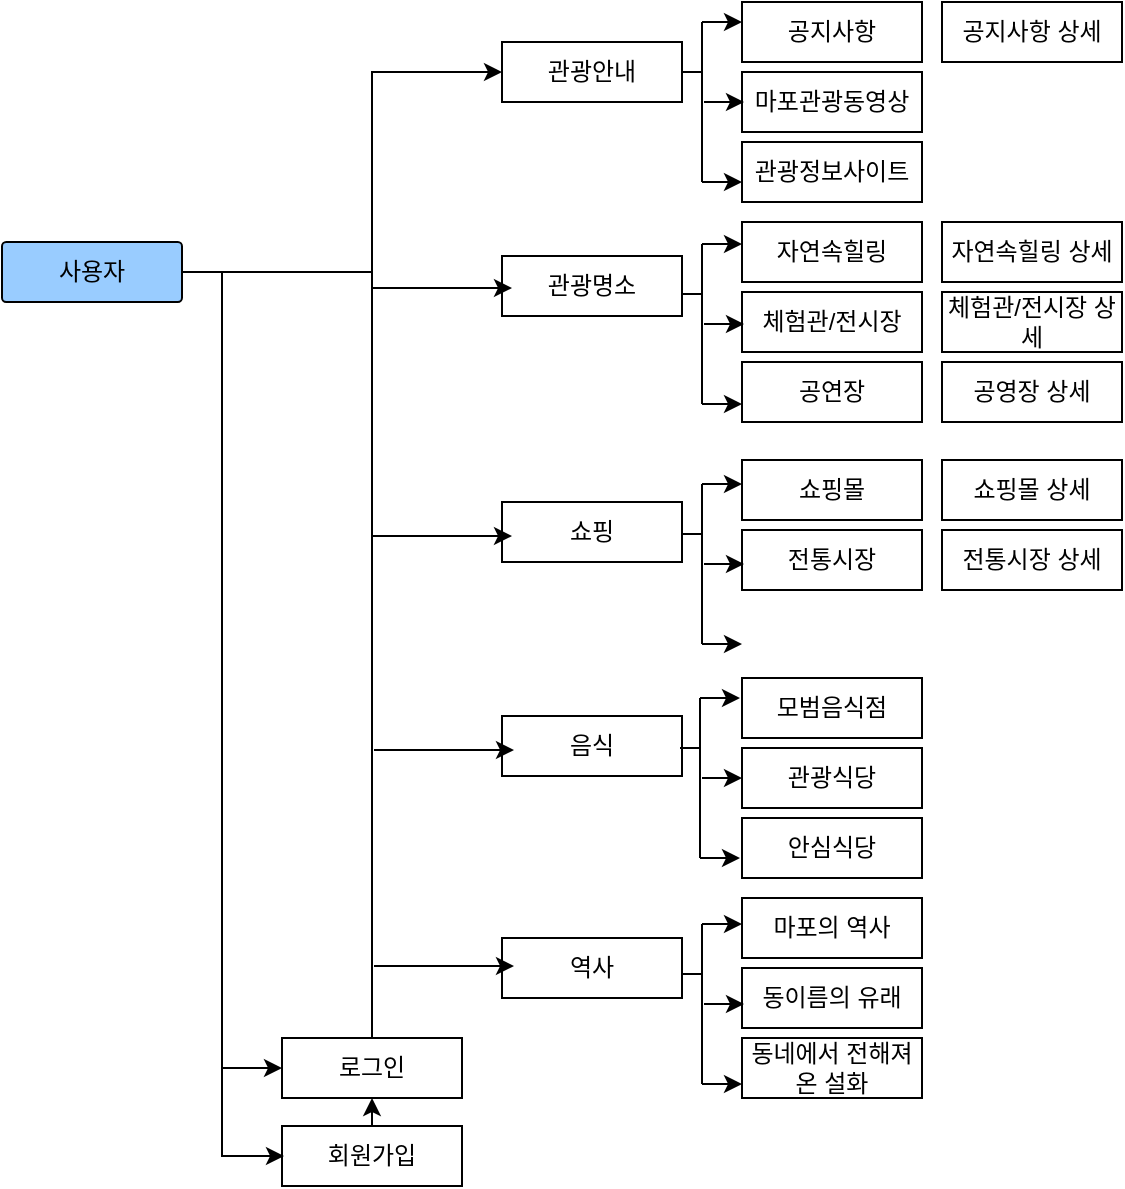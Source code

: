 <mxfile version="20.5.1" type="github">
  <diagram id="kgpKYQtTHZ0yAKxKKP6v" name="Page-1">
    <mxGraphModel dx="1662" dy="762" grid="1" gridSize="10" guides="1" tooltips="1" connect="1" arrows="1" fold="1" page="1" pageScale="1" pageWidth="850" pageHeight="1100" math="0" shadow="0">
      <root>
        <mxCell id="0" />
        <mxCell id="1" parent="0" />
        <mxCell id="wglulsc01303XSao3uGZ-1" value="사용자" style="rounded=1;whiteSpace=wrap;html=1;fillColor=#99CCFF;arcSize=7;" vertex="1" parent="1">
          <mxGeometry x="10" y="120" width="90" height="30" as="geometry" />
        </mxCell>
        <mxCell id="wglulsc01303XSao3uGZ-2" value="로그인" style="rounded=0;whiteSpace=wrap;html=1;fillColor=#FFFFFF;" vertex="1" parent="1">
          <mxGeometry x="150" y="518" width="90" height="30" as="geometry" />
        </mxCell>
        <mxCell id="wglulsc01303XSao3uGZ-3" value="회원가입" style="rounded=0;whiteSpace=wrap;html=1;fillColor=#FFFFFF;" vertex="1" parent="1">
          <mxGeometry x="150" y="562" width="90" height="30" as="geometry" />
        </mxCell>
        <mxCell id="wglulsc01303XSao3uGZ-4" value="관광안내" style="rounded=0;whiteSpace=wrap;html=1;fillColor=#FFFFFF;" vertex="1" parent="1">
          <mxGeometry x="260" y="20" width="90" height="30" as="geometry" />
        </mxCell>
        <mxCell id="wglulsc01303XSao3uGZ-5" value="관광명소" style="rounded=0;whiteSpace=wrap;html=1;fillColor=#FFFFFF;" vertex="1" parent="1">
          <mxGeometry x="260" y="127" width="90" height="30" as="geometry" />
        </mxCell>
        <mxCell id="wglulsc01303XSao3uGZ-6" value="쇼핑" style="rounded=0;whiteSpace=wrap;html=1;fillColor=#FFFFFF;" vertex="1" parent="1">
          <mxGeometry x="260" y="250" width="90" height="30" as="geometry" />
        </mxCell>
        <mxCell id="wglulsc01303XSao3uGZ-7" value="음식" style="rounded=0;whiteSpace=wrap;html=1;fillColor=#FFFFFF;" vertex="1" parent="1">
          <mxGeometry x="260" y="357" width="90" height="30" as="geometry" />
        </mxCell>
        <mxCell id="wglulsc01303XSao3uGZ-8" value="역사" style="rounded=0;whiteSpace=wrap;html=1;fillColor=#FFFFFF;" vertex="1" parent="1">
          <mxGeometry x="260" y="468" width="90" height="30" as="geometry" />
        </mxCell>
        <mxCell id="wglulsc01303XSao3uGZ-9" value="" style="endArrow=classic;html=1;rounded=0;exitX=1;exitY=0.5;exitDx=0;exitDy=0;" edge="1" parent="1" source="wglulsc01303XSao3uGZ-1" target="wglulsc01303XSao3uGZ-2">
          <mxGeometry width="50" height="50" relative="1" as="geometry">
            <mxPoint x="400" y="420" as="sourcePoint" />
            <mxPoint x="160" y="200" as="targetPoint" />
            <Array as="points">
              <mxPoint x="120" y="135" />
              <mxPoint x="120" y="533" />
            </Array>
          </mxGeometry>
        </mxCell>
        <mxCell id="wglulsc01303XSao3uGZ-10" value="" style="endArrow=classic;html=1;rounded=0;entryX=0;entryY=0.5;entryDx=0;entryDy=0;" edge="1" parent="1">
          <mxGeometry width="50" height="50" relative="1" as="geometry">
            <mxPoint x="120" y="250" as="sourcePoint" />
            <mxPoint x="151" y="577" as="targetPoint" />
            <Array as="points">
              <mxPoint x="120" y="577" />
            </Array>
          </mxGeometry>
        </mxCell>
        <mxCell id="wglulsc01303XSao3uGZ-11" value="" style="endArrow=classic;html=1;rounded=0;exitX=0.5;exitY=0;exitDx=0;exitDy=0;entryX=0.5;entryY=1;entryDx=0;entryDy=0;" edge="1" parent="1" source="wglulsc01303XSao3uGZ-3" target="wglulsc01303XSao3uGZ-2">
          <mxGeometry width="50" height="50" relative="1" as="geometry">
            <mxPoint x="400" y="702" as="sourcePoint" />
            <mxPoint x="450" y="652" as="targetPoint" />
          </mxGeometry>
        </mxCell>
        <mxCell id="wglulsc01303XSao3uGZ-12" value="" style="endArrow=classic;html=1;rounded=0;exitX=0.5;exitY=0;exitDx=0;exitDy=0;entryX=0;entryY=0.5;entryDx=0;entryDy=0;" edge="1" parent="1" source="wglulsc01303XSao3uGZ-2" target="wglulsc01303XSao3uGZ-4">
          <mxGeometry width="50" height="50" relative="1" as="geometry">
            <mxPoint x="400" y="420" as="sourcePoint" />
            <mxPoint x="190" y="10" as="targetPoint" />
            <Array as="points">
              <mxPoint x="195" y="35" />
            </Array>
          </mxGeometry>
        </mxCell>
        <mxCell id="wglulsc01303XSao3uGZ-13" value="" style="endArrow=none;html=1;rounded=0;" edge="1" parent="1">
          <mxGeometry width="50" height="50" relative="1" as="geometry">
            <mxPoint x="115" y="135" as="sourcePoint" />
            <mxPoint x="195" y="135" as="targetPoint" />
          </mxGeometry>
        </mxCell>
        <mxCell id="wglulsc01303XSao3uGZ-14" value="" style="endArrow=classic;html=1;rounded=0;entryX=0;entryY=0.5;entryDx=0;entryDy=0;" edge="1" parent="1">
          <mxGeometry width="50" height="50" relative="1" as="geometry">
            <mxPoint x="195" y="143" as="sourcePoint" />
            <mxPoint x="265" y="143" as="targetPoint" />
          </mxGeometry>
        </mxCell>
        <mxCell id="wglulsc01303XSao3uGZ-15" value="" style="endArrow=classic;html=1;rounded=0;entryX=0;entryY=0.5;entryDx=0;entryDy=0;" edge="1" parent="1">
          <mxGeometry width="50" height="50" relative="1" as="geometry">
            <mxPoint x="195" y="267" as="sourcePoint" />
            <mxPoint x="265" y="267" as="targetPoint" />
          </mxGeometry>
        </mxCell>
        <mxCell id="wglulsc01303XSao3uGZ-16" value="" style="endArrow=classic;html=1;rounded=0;entryX=0;entryY=0.5;entryDx=0;entryDy=0;" edge="1" parent="1">
          <mxGeometry width="50" height="50" relative="1" as="geometry">
            <mxPoint x="196" y="374" as="sourcePoint" />
            <mxPoint x="266" y="374" as="targetPoint" />
          </mxGeometry>
        </mxCell>
        <mxCell id="wglulsc01303XSao3uGZ-17" value="" style="endArrow=classic;html=1;rounded=0;entryX=0;entryY=0.5;entryDx=0;entryDy=0;" edge="1" parent="1">
          <mxGeometry width="50" height="50" relative="1" as="geometry">
            <mxPoint x="196" y="482" as="sourcePoint" />
            <mxPoint x="266" y="482" as="targetPoint" />
          </mxGeometry>
        </mxCell>
        <mxCell id="wglulsc01303XSao3uGZ-18" value="공지사항" style="rounded=0;whiteSpace=wrap;html=1;fillColor=#FFFFFF;" vertex="1" parent="1">
          <mxGeometry x="380" width="90" height="30" as="geometry" />
        </mxCell>
        <mxCell id="wglulsc01303XSao3uGZ-19" value="마포관광동영상" style="rounded=0;whiteSpace=wrap;html=1;fillColor=#FFFFFF;" vertex="1" parent="1">
          <mxGeometry x="380" y="35" width="90" height="30" as="geometry" />
        </mxCell>
        <mxCell id="wglulsc01303XSao3uGZ-20" value="관광정보사이트" style="rounded=0;whiteSpace=wrap;html=1;fillColor=#FFFFFF;" vertex="1" parent="1">
          <mxGeometry x="380" y="70" width="90" height="30" as="geometry" />
        </mxCell>
        <mxCell id="wglulsc01303XSao3uGZ-21" value="공지사항 상세" style="rounded=0;whiteSpace=wrap;html=1;fillColor=#FFFFFF;" vertex="1" parent="1">
          <mxGeometry x="480" width="90" height="30" as="geometry" />
        </mxCell>
        <mxCell id="wglulsc01303XSao3uGZ-24" value="자연속힐링" style="rounded=0;whiteSpace=wrap;html=1;fillColor=#FFFFFF;" vertex="1" parent="1">
          <mxGeometry x="380" y="110" width="90" height="30" as="geometry" />
        </mxCell>
        <mxCell id="wglulsc01303XSao3uGZ-25" value="체험관/전시장" style="rounded=0;whiteSpace=wrap;html=1;fillColor=#FFFFFF;" vertex="1" parent="1">
          <mxGeometry x="380" y="145" width="90" height="30" as="geometry" />
        </mxCell>
        <mxCell id="wglulsc01303XSao3uGZ-26" value="공연장" style="rounded=0;whiteSpace=wrap;html=1;fillColor=#FFFFFF;" vertex="1" parent="1">
          <mxGeometry x="380" y="180" width="90" height="30" as="geometry" />
        </mxCell>
        <mxCell id="wglulsc01303XSao3uGZ-27" value="자연속힐링 상세" style="rounded=0;whiteSpace=wrap;html=1;fillColor=#FFFFFF;" vertex="1" parent="1">
          <mxGeometry x="480" y="110" width="90" height="30" as="geometry" />
        </mxCell>
        <mxCell id="wglulsc01303XSao3uGZ-28" value="쇼핑몰" style="rounded=0;whiteSpace=wrap;html=1;fillColor=#FFFFFF;" vertex="1" parent="1">
          <mxGeometry x="380" y="229" width="90" height="30" as="geometry" />
        </mxCell>
        <mxCell id="wglulsc01303XSao3uGZ-29" value="전통시장" style="rounded=0;whiteSpace=wrap;html=1;fillColor=#FFFFFF;" vertex="1" parent="1">
          <mxGeometry x="380" y="264" width="90" height="30" as="geometry" />
        </mxCell>
        <mxCell id="wglulsc01303XSao3uGZ-31" value="쇼핑몰 상세" style="rounded=0;whiteSpace=wrap;html=1;fillColor=#FFFFFF;" vertex="1" parent="1">
          <mxGeometry x="480" y="229" width="90" height="30" as="geometry" />
        </mxCell>
        <mxCell id="wglulsc01303XSao3uGZ-32" value="모범음식점" style="rounded=0;whiteSpace=wrap;html=1;fillColor=#FFFFFF;" vertex="1" parent="1">
          <mxGeometry x="380" y="338" width="90" height="30" as="geometry" />
        </mxCell>
        <mxCell id="wglulsc01303XSao3uGZ-33" value="관광식당" style="rounded=0;whiteSpace=wrap;html=1;fillColor=#FFFFFF;" vertex="1" parent="1">
          <mxGeometry x="380" y="373" width="90" height="30" as="geometry" />
        </mxCell>
        <mxCell id="wglulsc01303XSao3uGZ-34" value="안심식당" style="rounded=0;whiteSpace=wrap;html=1;fillColor=#FFFFFF;" vertex="1" parent="1">
          <mxGeometry x="380" y="408" width="90" height="30" as="geometry" />
        </mxCell>
        <mxCell id="wglulsc01303XSao3uGZ-36" value="마포의 역사" style="rounded=0;whiteSpace=wrap;html=1;fillColor=#FFFFFF;" vertex="1" parent="1">
          <mxGeometry x="380" y="448" width="90" height="30" as="geometry" />
        </mxCell>
        <mxCell id="wglulsc01303XSao3uGZ-37" value="동이름의 유래" style="rounded=0;whiteSpace=wrap;html=1;fillColor=#FFFFFF;" vertex="1" parent="1">
          <mxGeometry x="380" y="483" width="90" height="30" as="geometry" />
        </mxCell>
        <mxCell id="wglulsc01303XSao3uGZ-38" value="동네에서 전해져 온 설화" style="rounded=0;whiteSpace=wrap;html=1;fillColor=#FFFFFF;" vertex="1" parent="1">
          <mxGeometry x="380" y="518" width="90" height="30" as="geometry" />
        </mxCell>
        <mxCell id="wglulsc01303XSao3uGZ-40" value="전통시장 상세" style="rounded=0;whiteSpace=wrap;html=1;fillColor=#FFFFFF;" vertex="1" parent="1">
          <mxGeometry x="480" y="264" width="90" height="30" as="geometry" />
        </mxCell>
        <mxCell id="wglulsc01303XSao3uGZ-41" value="체험관/전시장 상세" style="rounded=0;whiteSpace=wrap;html=1;fillColor=#FFFFFF;" vertex="1" parent="1">
          <mxGeometry x="480" y="145" width="90" height="30" as="geometry" />
        </mxCell>
        <mxCell id="wglulsc01303XSao3uGZ-42" value="공영장 상세" style="rounded=0;whiteSpace=wrap;html=1;fillColor=#FFFFFF;" vertex="1" parent="1">
          <mxGeometry x="480" y="180" width="90" height="30" as="geometry" />
        </mxCell>
        <mxCell id="wglulsc01303XSao3uGZ-45" value="" style="endArrow=none;html=1;rounded=0;exitX=1;exitY=0.5;exitDx=0;exitDy=0;" edge="1" parent="1" source="wglulsc01303XSao3uGZ-4">
          <mxGeometry width="50" height="50" relative="1" as="geometry">
            <mxPoint x="400" y="310" as="sourcePoint" />
            <mxPoint x="360" y="35" as="targetPoint" />
          </mxGeometry>
        </mxCell>
        <mxCell id="wglulsc01303XSao3uGZ-47" value="" style="endArrow=none;html=1;rounded=0;" edge="1" parent="1">
          <mxGeometry width="50" height="50" relative="1" as="geometry">
            <mxPoint x="360" y="10" as="sourcePoint" />
            <mxPoint x="360" y="90" as="targetPoint" />
          </mxGeometry>
        </mxCell>
        <mxCell id="wglulsc01303XSao3uGZ-48" value="" style="endArrow=classic;html=1;rounded=0;" edge="1" parent="1">
          <mxGeometry width="50" height="50" relative="1" as="geometry">
            <mxPoint x="360" y="10" as="sourcePoint" />
            <mxPoint x="380" y="10" as="targetPoint" />
          </mxGeometry>
        </mxCell>
        <mxCell id="wglulsc01303XSao3uGZ-49" value="" style="endArrow=classic;html=1;rounded=0;" edge="1" parent="1">
          <mxGeometry width="50" height="50" relative="1" as="geometry">
            <mxPoint x="361" y="50" as="sourcePoint" />
            <mxPoint x="381" y="50" as="targetPoint" />
          </mxGeometry>
        </mxCell>
        <mxCell id="wglulsc01303XSao3uGZ-50" value="" style="endArrow=classic;html=1;rounded=0;" edge="1" parent="1">
          <mxGeometry width="50" height="50" relative="1" as="geometry">
            <mxPoint x="360" y="90" as="sourcePoint" />
            <mxPoint x="380" y="90" as="targetPoint" />
          </mxGeometry>
        </mxCell>
        <mxCell id="wglulsc01303XSao3uGZ-51" value="" style="endArrow=none;html=1;rounded=0;exitX=1;exitY=0.5;exitDx=0;exitDy=0;" edge="1" parent="1">
          <mxGeometry width="50" height="50" relative="1" as="geometry">
            <mxPoint x="350" y="146" as="sourcePoint" />
            <mxPoint x="360" y="146" as="targetPoint" />
          </mxGeometry>
        </mxCell>
        <mxCell id="wglulsc01303XSao3uGZ-52" value="" style="endArrow=none;html=1;rounded=0;" edge="1" parent="1">
          <mxGeometry width="50" height="50" relative="1" as="geometry">
            <mxPoint x="360" y="121" as="sourcePoint" />
            <mxPoint x="360" y="201" as="targetPoint" />
          </mxGeometry>
        </mxCell>
        <mxCell id="wglulsc01303XSao3uGZ-53" value="" style="endArrow=classic;html=1;rounded=0;" edge="1" parent="1">
          <mxGeometry width="50" height="50" relative="1" as="geometry">
            <mxPoint x="360" y="121" as="sourcePoint" />
            <mxPoint x="380" y="121" as="targetPoint" />
          </mxGeometry>
        </mxCell>
        <mxCell id="wglulsc01303XSao3uGZ-54" value="" style="endArrow=classic;html=1;rounded=0;" edge="1" parent="1">
          <mxGeometry width="50" height="50" relative="1" as="geometry">
            <mxPoint x="361" y="161" as="sourcePoint" />
            <mxPoint x="381" y="161" as="targetPoint" />
          </mxGeometry>
        </mxCell>
        <mxCell id="wglulsc01303XSao3uGZ-55" value="" style="endArrow=classic;html=1;rounded=0;" edge="1" parent="1">
          <mxGeometry width="50" height="50" relative="1" as="geometry">
            <mxPoint x="360" y="201" as="sourcePoint" />
            <mxPoint x="380" y="201" as="targetPoint" />
          </mxGeometry>
        </mxCell>
        <mxCell id="wglulsc01303XSao3uGZ-56" value="" style="endArrow=none;html=1;rounded=0;exitX=1;exitY=0.5;exitDx=0;exitDy=0;" edge="1" parent="1">
          <mxGeometry width="50" height="50" relative="1" as="geometry">
            <mxPoint x="350" y="266" as="sourcePoint" />
            <mxPoint x="360" y="266" as="targetPoint" />
          </mxGeometry>
        </mxCell>
        <mxCell id="wglulsc01303XSao3uGZ-57" value="" style="endArrow=none;html=1;rounded=0;" edge="1" parent="1">
          <mxGeometry width="50" height="50" relative="1" as="geometry">
            <mxPoint x="360" y="241" as="sourcePoint" />
            <mxPoint x="360" y="321" as="targetPoint" />
          </mxGeometry>
        </mxCell>
        <mxCell id="wglulsc01303XSao3uGZ-58" value="" style="endArrow=classic;html=1;rounded=0;" edge="1" parent="1">
          <mxGeometry width="50" height="50" relative="1" as="geometry">
            <mxPoint x="360" y="241" as="sourcePoint" />
            <mxPoint x="380" y="241" as="targetPoint" />
          </mxGeometry>
        </mxCell>
        <mxCell id="wglulsc01303XSao3uGZ-59" value="" style="endArrow=classic;html=1;rounded=0;" edge="1" parent="1">
          <mxGeometry width="50" height="50" relative="1" as="geometry">
            <mxPoint x="361" y="281" as="sourcePoint" />
            <mxPoint x="381" y="281" as="targetPoint" />
          </mxGeometry>
        </mxCell>
        <mxCell id="wglulsc01303XSao3uGZ-60" value="" style="endArrow=classic;html=1;rounded=0;" edge="1" parent="1">
          <mxGeometry width="50" height="50" relative="1" as="geometry">
            <mxPoint x="360" y="321" as="sourcePoint" />
            <mxPoint x="380" y="321" as="targetPoint" />
          </mxGeometry>
        </mxCell>
        <mxCell id="wglulsc01303XSao3uGZ-61" value="" style="endArrow=none;html=1;rounded=0;exitX=1;exitY=0.5;exitDx=0;exitDy=0;" edge="1" parent="1">
          <mxGeometry width="50" height="50" relative="1" as="geometry">
            <mxPoint x="349" y="373" as="sourcePoint" />
            <mxPoint x="359" y="373" as="targetPoint" />
          </mxGeometry>
        </mxCell>
        <mxCell id="wglulsc01303XSao3uGZ-62" value="" style="endArrow=none;html=1;rounded=0;" edge="1" parent="1">
          <mxGeometry width="50" height="50" relative="1" as="geometry">
            <mxPoint x="359" y="348" as="sourcePoint" />
            <mxPoint x="359" y="428" as="targetPoint" />
          </mxGeometry>
        </mxCell>
        <mxCell id="wglulsc01303XSao3uGZ-63" value="" style="endArrow=classic;html=1;rounded=0;" edge="1" parent="1">
          <mxGeometry width="50" height="50" relative="1" as="geometry">
            <mxPoint x="359" y="348" as="sourcePoint" />
            <mxPoint x="379" y="348" as="targetPoint" />
          </mxGeometry>
        </mxCell>
        <mxCell id="wglulsc01303XSao3uGZ-64" value="" style="endArrow=classic;html=1;rounded=0;" edge="1" parent="1">
          <mxGeometry width="50" height="50" relative="1" as="geometry">
            <mxPoint x="360" y="388" as="sourcePoint" />
            <mxPoint x="380" y="388" as="targetPoint" />
          </mxGeometry>
        </mxCell>
        <mxCell id="wglulsc01303XSao3uGZ-65" value="" style="endArrow=classic;html=1;rounded=0;" edge="1" parent="1">
          <mxGeometry width="50" height="50" relative="1" as="geometry">
            <mxPoint x="359" y="428" as="sourcePoint" />
            <mxPoint x="379" y="428" as="targetPoint" />
          </mxGeometry>
        </mxCell>
        <mxCell id="wglulsc01303XSao3uGZ-66" value="" style="endArrow=none;html=1;rounded=0;exitX=1;exitY=0.5;exitDx=0;exitDy=0;" edge="1" parent="1">
          <mxGeometry width="50" height="50" relative="1" as="geometry">
            <mxPoint x="350" y="486" as="sourcePoint" />
            <mxPoint x="360" y="486" as="targetPoint" />
          </mxGeometry>
        </mxCell>
        <mxCell id="wglulsc01303XSao3uGZ-67" value="" style="endArrow=none;html=1;rounded=0;" edge="1" parent="1">
          <mxGeometry width="50" height="50" relative="1" as="geometry">
            <mxPoint x="360" y="461" as="sourcePoint" />
            <mxPoint x="360" y="541" as="targetPoint" />
          </mxGeometry>
        </mxCell>
        <mxCell id="wglulsc01303XSao3uGZ-68" value="" style="endArrow=classic;html=1;rounded=0;" edge="1" parent="1">
          <mxGeometry width="50" height="50" relative="1" as="geometry">
            <mxPoint x="360" y="461" as="sourcePoint" />
            <mxPoint x="380" y="461" as="targetPoint" />
          </mxGeometry>
        </mxCell>
        <mxCell id="wglulsc01303XSao3uGZ-69" value="" style="endArrow=classic;html=1;rounded=0;" edge="1" parent="1">
          <mxGeometry width="50" height="50" relative="1" as="geometry">
            <mxPoint x="361" y="501" as="sourcePoint" />
            <mxPoint x="381" y="501" as="targetPoint" />
          </mxGeometry>
        </mxCell>
        <mxCell id="wglulsc01303XSao3uGZ-70" value="" style="endArrow=classic;html=1;rounded=0;" edge="1" parent="1">
          <mxGeometry width="50" height="50" relative="1" as="geometry">
            <mxPoint x="360" y="541" as="sourcePoint" />
            <mxPoint x="380" y="541" as="targetPoint" />
          </mxGeometry>
        </mxCell>
      </root>
    </mxGraphModel>
  </diagram>
</mxfile>
